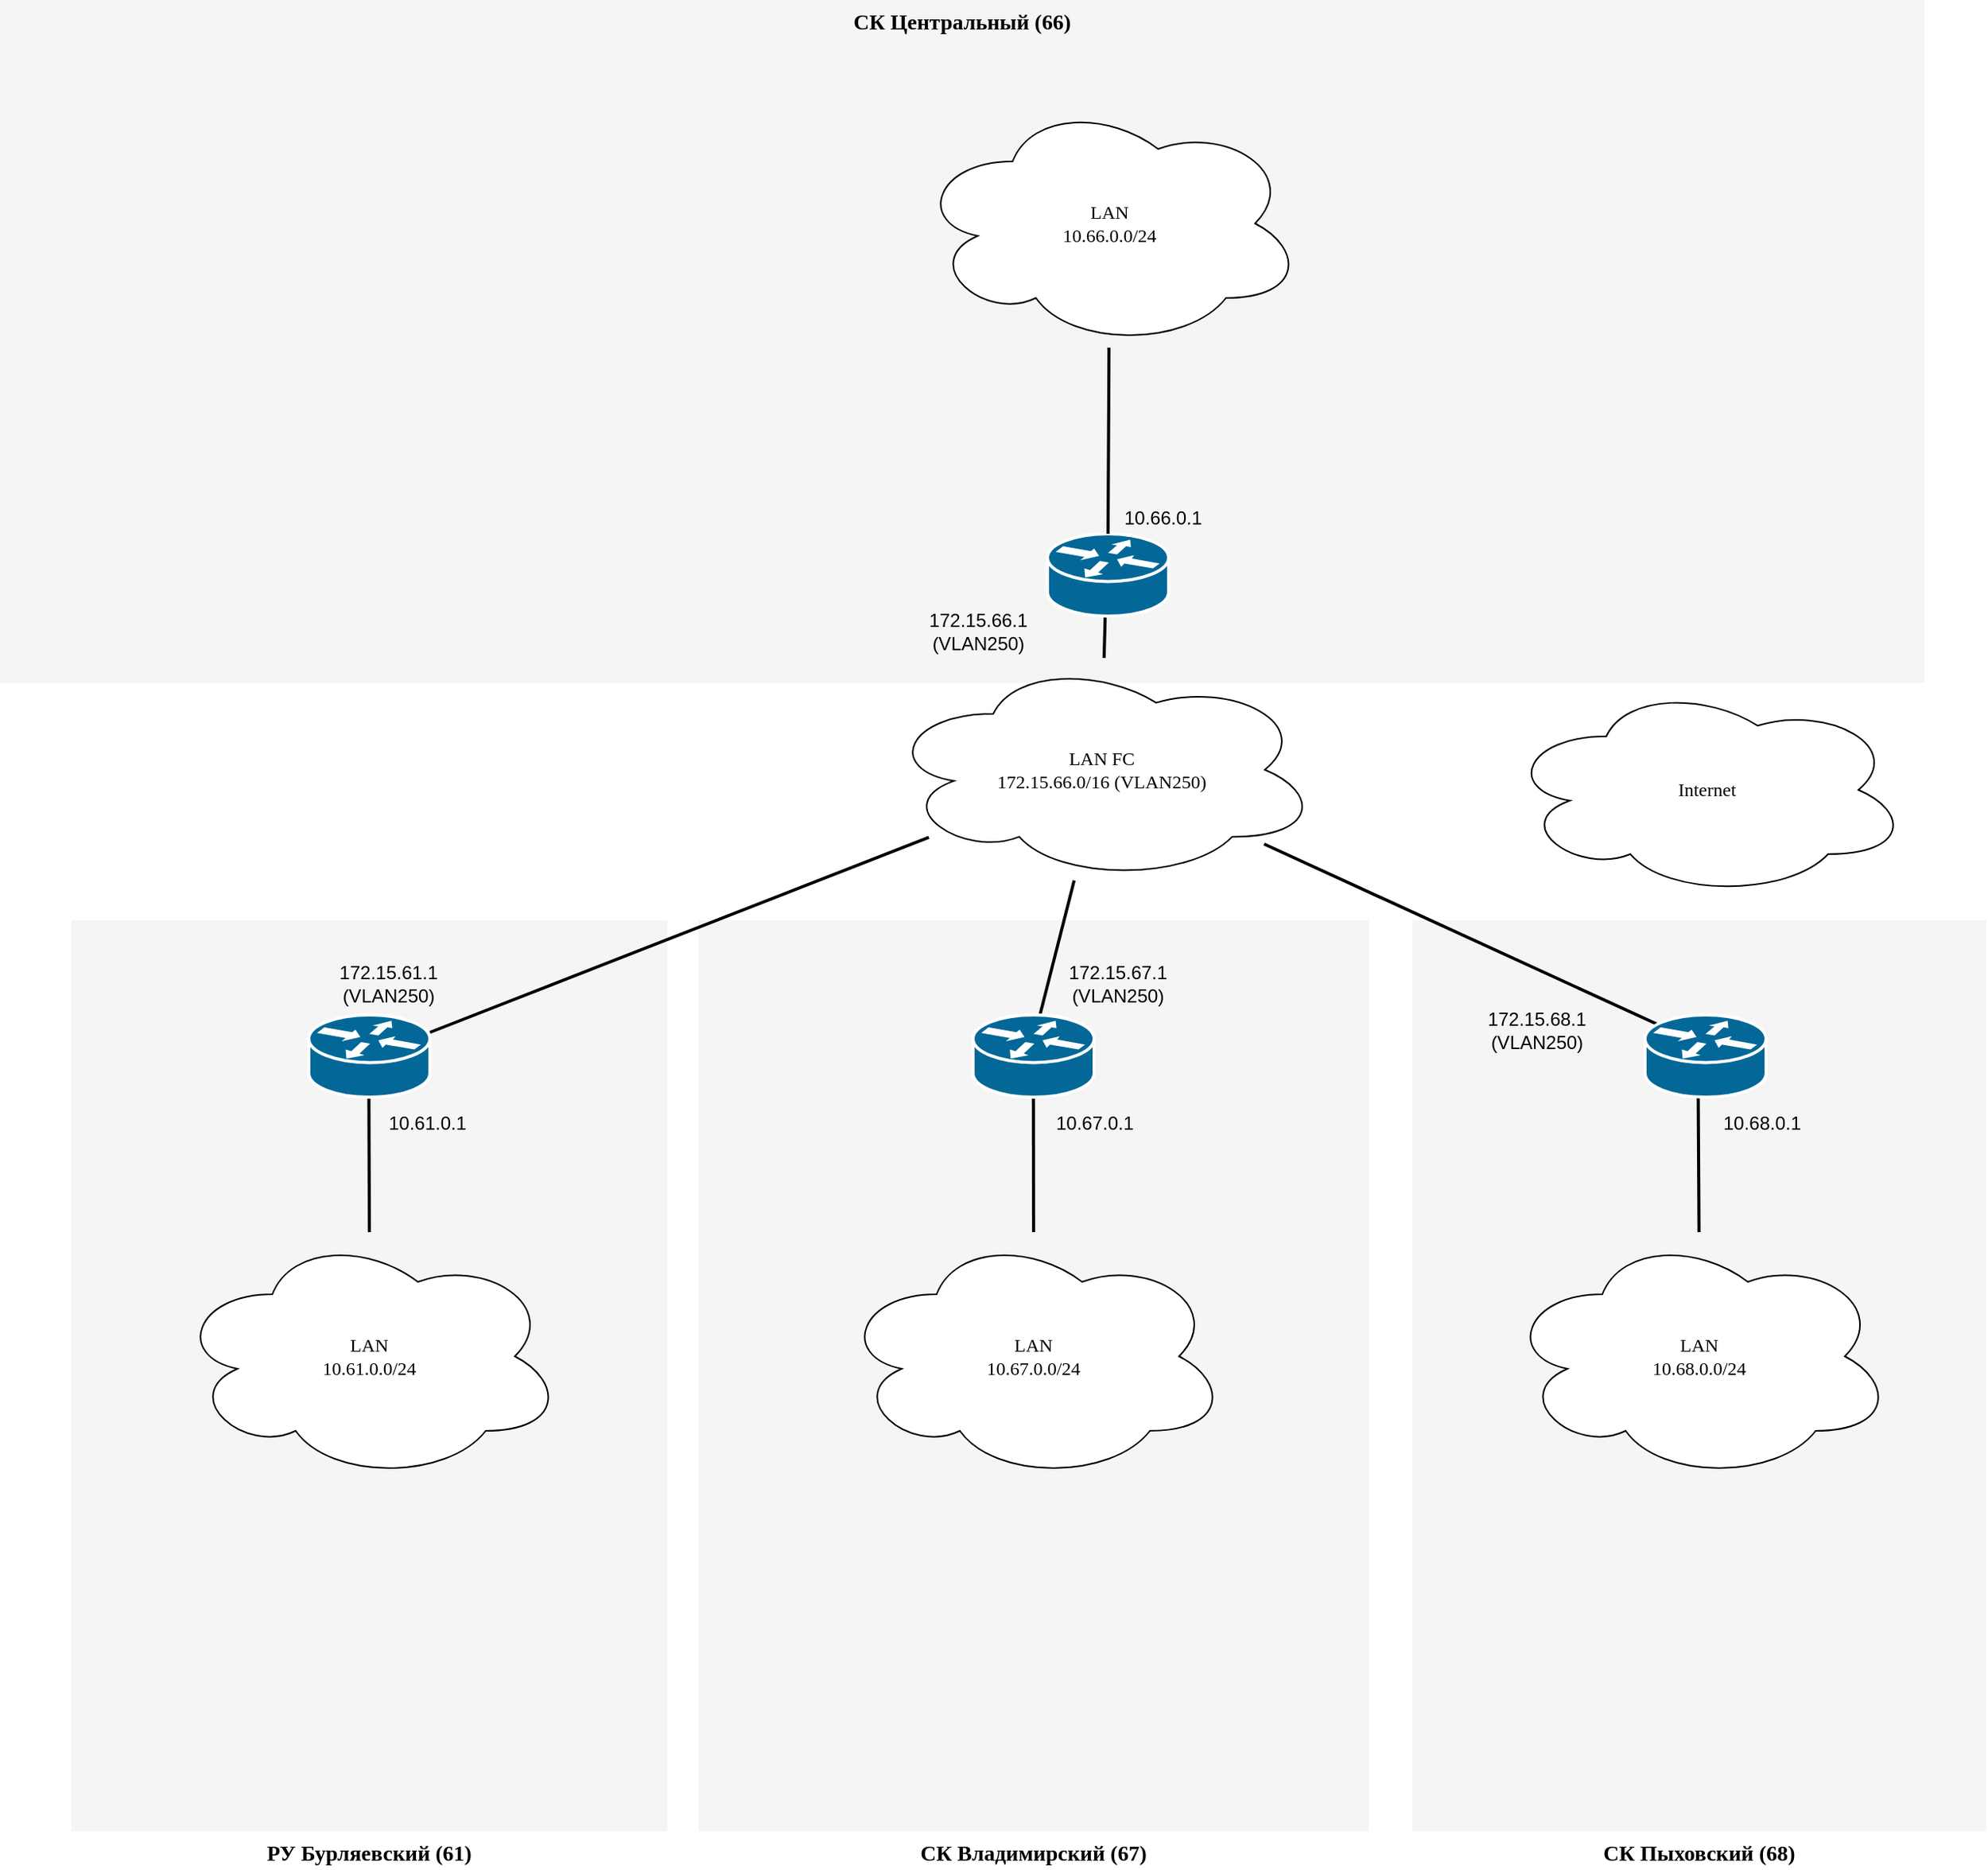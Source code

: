 <mxfile version="15.7.0" type="github">
  <diagram name="Page-1" id="c37626ed-c26b-45fb-9056-f9ebc6bb27b6">
    <mxGraphModel dx="2370" dy="1323" grid="1" gridSize="10" guides="1" tooltips="1" connect="1" arrows="1" fold="1" page="1" pageScale="1" pageWidth="1100" pageHeight="850" background="none" math="0" shadow="0">
      <root>
        <mxCell id="0" />
        <mxCell id="1" parent="0" />
        <mxCell id="1c7a67bf8fd3230f-83" value="СК Центральный (66)" style="whiteSpace=wrap;html=1;rounded=0;shadow=0;comic=0;strokeWidth=1;fontFamily=Verdana;fontSize=14;fillColor=#f5f5f5;strokeColor=none;verticalAlign=top;fontStyle=1" parent="1" vertex="1">
          <mxGeometry x="460" y="246" width="1240" height="440" as="geometry" />
        </mxCell>
        <mxCell id="1c7a67bf8fd3230f-82" value="СК Пыховский (68)" style="whiteSpace=wrap;html=1;rounded=0;shadow=0;comic=0;strokeWidth=1;fontFamily=Verdana;fontSize=14;fillColor=#f5f5f5;strokeColor=none;fontStyle=1;verticalAlign=top;labelPosition=center;verticalLabelPosition=bottom;align=center;" parent="1" vertex="1">
          <mxGeometry x="1370" y="839" width="370" height="587" as="geometry" />
        </mxCell>
        <mxCell id="1c7a67bf8fd3230f-81" value="СК Владимирский (67)" style="whiteSpace=wrap;html=1;rounded=0;shadow=0;comic=0;strokeWidth=1;fontFamily=Verdana;fontSize=14;fillColor=#f5f5f5;strokeColor=none;fontStyle=1;verticalAlign=top;labelPosition=center;verticalLabelPosition=bottom;align=center;" parent="1" vertex="1">
          <mxGeometry x="910" y="839.0" width="432" height="587" as="geometry" />
        </mxCell>
        <mxCell id="1c7a67bf8fd3230f-80" value="РУ Бурляевский (61)" style="whiteSpace=wrap;html=1;rounded=0;shadow=0;comic=0;strokeWidth=1;fontFamily=Verdana;fontSize=14;fillColor=#f5f5f5;strokeColor=none;fontStyle=1;verticalAlign=top;labelPosition=center;verticalLabelPosition=bottom;align=center;" parent="1" vertex="1">
          <mxGeometry x="506" y="839" width="384" height="587" as="geometry" />
        </mxCell>
        <mxCell id="1c7a67bf8fd3230f-15" value="Internet" style="ellipse;shape=cloud;whiteSpace=wrap;html=1;rounded=0;shadow=0;comic=0;strokeWidth=1;fontFamily=Verdana;fontSize=12;" parent="1" vertex="1">
          <mxGeometry x="1430" y="686" width="260" height="138" as="geometry" />
        </mxCell>
        <mxCell id="1c7a67bf8fd3230f-54" style="edgeStyle=none;html=1;labelBackgroundColor=none;startFill=0;endArrow=none;endFill=0;strokeWidth=2;fontFamily=Verdana;fontSize=12;exitX=0.485;exitY=0.506;exitDx=0;exitDy=0;exitPerimeter=0;" parent="1" source="1c7a67bf8fd3230f-47" target="58_N4NvC8-cw4pMC1R1P-5" edge="1">
          <mxGeometry relative="1" as="geometry">
            <mxPoint x="1174" y="696" as="targetPoint" />
          </mxGeometry>
        </mxCell>
        <mxCell id="1c7a67bf8fd3230f-47" value="" style="shape=mxgraph.cisco.routers.router;html=1;dashed=0;fillColor=#036897;strokeColor=#ffffff;strokeWidth=2;verticalLabelPosition=bottom;verticalAlign=top;rounded=0;shadow=0;comic=0;fontFamily=Verdana;fontSize=12;" parent="1" vertex="1">
          <mxGeometry x="1135" y="590" width="78" height="53" as="geometry" />
        </mxCell>
        <mxCell id="58_N4NvC8-cw4pMC1R1P-2" value="LAN&lt;br&gt;10.66.0.0/24" style="ellipse;shape=cloud;whiteSpace=wrap;html=1;rounded=0;shadow=0;comic=0;strokeWidth=1;fontFamily=Verdana;fontSize=12;" vertex="1" parent="1">
          <mxGeometry x="1050" y="310" width="250" height="160" as="geometry" />
        </mxCell>
        <mxCell id="58_N4NvC8-cw4pMC1R1P-3" style="edgeStyle=none;html=1;labelBackgroundColor=none;startFill=0;endArrow=none;endFill=0;strokeWidth=2;fontFamily=Verdana;fontSize=12;entryX=0.5;entryY=0;entryDx=0;entryDy=0;entryPerimeter=0;" edge="1" parent="1" source="58_N4NvC8-cw4pMC1R1P-2" target="1c7a67bf8fd3230f-47">
          <mxGeometry relative="1" as="geometry">
            <mxPoint x="1260" y="500.0" as="sourcePoint" />
            <mxPoint x="1260" y="553" as="targetPoint" />
          </mxGeometry>
        </mxCell>
        <mxCell id="58_N4NvC8-cw4pMC1R1P-4" value="10.66.0.1" style="text;html=1;resizable=0;autosize=1;align=center;verticalAlign=middle;points=[];fillColor=none;strokeColor=none;rounded=0;" vertex="1" parent="1">
          <mxGeometry x="1174" y="570" width="70" height="20" as="geometry" />
        </mxCell>
        <mxCell id="58_N4NvC8-cw4pMC1R1P-5" value="LAN FC&lt;br&gt;172.15.66.0/16 (VLAN250)" style="ellipse;shape=cloud;whiteSpace=wrap;html=1;rounded=0;shadow=0;comic=0;strokeWidth=1;fontFamily=Verdana;fontSize=12;" vertex="1" parent="1">
          <mxGeometry x="1030" y="670" width="280" height="144" as="geometry" />
        </mxCell>
        <mxCell id="58_N4NvC8-cw4pMC1R1P-7" value="172.15.66.1&lt;br&gt;(VLAN250)" style="text;html=1;resizable=0;autosize=1;align=center;verticalAlign=middle;points=[];fillColor=none;strokeColor=none;rounded=0;" vertex="1" parent="1">
          <mxGeometry x="1050" y="638" width="80" height="30" as="geometry" />
        </mxCell>
        <mxCell id="58_N4NvC8-cw4pMC1R1P-14" style="edgeStyle=none;html=1;labelBackgroundColor=none;startFill=0;endArrow=none;endFill=0;strokeWidth=2;fontFamily=Verdana;fontSize=12;exitX=0.497;exitY=0.38;exitDx=0;exitDy=0;exitPerimeter=0;" edge="1" parent="1" source="58_N4NvC8-cw4pMC1R1P-13" target="58_N4NvC8-cw4pMC1R1P-5">
          <mxGeometry relative="1" as="geometry">
            <mxPoint x="1182.83" y="626.818" as="sourcePoint" />
            <mxPoint x="1354.776" y="712.261" as="targetPoint" />
          </mxGeometry>
        </mxCell>
        <mxCell id="58_N4NvC8-cw4pMC1R1P-15" value="172.15.68.1&lt;br&gt;(VLAN250)" style="text;html=1;resizable=0;autosize=1;align=center;verticalAlign=middle;points=[];fillColor=none;strokeColor=none;rounded=0;" vertex="1" parent="1">
          <mxGeometry x="1410" y="895" width="80" height="30" as="geometry" />
        </mxCell>
        <mxCell id="58_N4NvC8-cw4pMC1R1P-16" value="172.15.67.1&lt;br&gt;(VLAN250)" style="text;html=1;resizable=0;autosize=1;align=center;verticalAlign=middle;points=[];fillColor=none;strokeColor=none;rounded=0;" vertex="1" parent="1">
          <mxGeometry x="1140" y="865" width="80" height="30" as="geometry" />
        </mxCell>
        <mxCell id="58_N4NvC8-cw4pMC1R1P-17" value="172.15.61.1&lt;br&gt;(VLAN250)" style="text;html=1;resizable=0;autosize=1;align=center;verticalAlign=middle;points=[];fillColor=none;strokeColor=none;rounded=0;" vertex="1" parent="1">
          <mxGeometry x="670" y="865" width="80" height="30" as="geometry" />
        </mxCell>
        <mxCell id="58_N4NvC8-cw4pMC1R1P-18" style="edgeStyle=none;html=1;labelBackgroundColor=none;startFill=0;endArrow=none;endFill=0;strokeWidth=2;fontFamily=Verdana;fontSize=12;exitX=0.468;exitY=0.491;exitDx=0;exitDy=0;exitPerimeter=0;" edge="1" parent="1" source="58_N4NvC8-cw4pMC1R1P-12" target="58_N4NvC8-cw4pMC1R1P-5">
          <mxGeometry relative="1" as="geometry">
            <mxPoint x="1568.766" y="930.14" as="sourcePoint" />
            <mxPoint x="1284.594" y="799.859" as="targetPoint" />
          </mxGeometry>
        </mxCell>
        <mxCell id="58_N4NvC8-cw4pMC1R1P-19" style="edgeStyle=none;html=1;labelBackgroundColor=none;startFill=0;endArrow=none;endFill=0;strokeWidth=2;fontFamily=Verdana;fontSize=12;" edge="1" parent="1" source="58_N4NvC8-cw4pMC1R1P-11" target="58_N4NvC8-cw4pMC1R1P-5">
          <mxGeometry relative="1" as="geometry">
            <mxPoint x="1578.766" y="940.14" as="sourcePoint" />
            <mxPoint x="1294.594" y="809.859" as="targetPoint" />
          </mxGeometry>
        </mxCell>
        <mxCell id="58_N4NvC8-cw4pMC1R1P-20" value="LAN&lt;br&gt;10.68.0.0/24" style="ellipse;shape=cloud;whiteSpace=wrap;html=1;rounded=0;shadow=0;comic=0;strokeWidth=1;fontFamily=Verdana;fontSize=12;" vertex="1" parent="1">
          <mxGeometry x="1430" y="1040" width="250" height="160" as="geometry" />
        </mxCell>
        <mxCell id="58_N4NvC8-cw4pMC1R1P-21" style="edgeStyle=none;html=1;labelBackgroundColor=none;startFill=0;endArrow=none;endFill=0;strokeWidth=2;fontFamily=Verdana;fontSize=12;entryX=0.437;entryY=0.38;entryDx=0;entryDy=0;entryPerimeter=0;" edge="1" parent="1" source="58_N4NvC8-cw4pMC1R1P-20" target="58_N4NvC8-cw4pMC1R1P-13">
          <mxGeometry relative="1" as="geometry">
            <mxPoint x="1568.766" y="930.14" as="sourcePoint" />
            <mxPoint x="1284.594" y="799.859" as="targetPoint" />
          </mxGeometry>
        </mxCell>
        <mxCell id="58_N4NvC8-cw4pMC1R1P-13" value="" style="shape=mxgraph.cisco.routers.router;html=1;dashed=0;fillColor=#036897;strokeColor=#ffffff;strokeWidth=2;verticalLabelPosition=bottom;verticalAlign=top;rounded=0;shadow=0;comic=0;fontFamily=Verdana;fontSize=12;" vertex="1" parent="1">
          <mxGeometry x="1520" y="900" width="78" height="53" as="geometry" />
        </mxCell>
        <mxCell id="58_N4NvC8-cw4pMC1R1P-22" value="LAN&lt;br&gt;10.67.0.0/24" style="ellipse;shape=cloud;whiteSpace=wrap;html=1;rounded=0;shadow=0;comic=0;strokeWidth=1;fontFamily=Verdana;fontSize=12;" vertex="1" parent="1">
          <mxGeometry x="1001" y="1040" width="250" height="160" as="geometry" />
        </mxCell>
        <mxCell id="58_N4NvC8-cw4pMC1R1P-23" value="LAN&lt;br&gt;10.61.0.0/24" style="ellipse;shape=cloud;whiteSpace=wrap;html=1;rounded=0;shadow=0;comic=0;strokeWidth=1;fontFamily=Verdana;fontSize=12;" vertex="1" parent="1">
          <mxGeometry x="573" y="1040" width="250" height="160" as="geometry" />
        </mxCell>
        <mxCell id="58_N4NvC8-cw4pMC1R1P-24" style="edgeStyle=none;html=1;labelBackgroundColor=none;startFill=0;endArrow=none;endFill=0;strokeWidth=2;fontFamily=Verdana;fontSize=12;entryX=0.498;entryY=0.357;entryDx=0;entryDy=0;entryPerimeter=0;" edge="1" parent="1" source="58_N4NvC8-cw4pMC1R1P-22" target="58_N4NvC8-cw4pMC1R1P-12">
          <mxGeometry relative="1" as="geometry">
            <mxPoint x="1565.0" y="1050" as="sourcePoint" />
            <mxPoint x="1564.086" y="930.14" as="targetPoint" />
          </mxGeometry>
        </mxCell>
        <mxCell id="58_N4NvC8-cw4pMC1R1P-12" value="" style="shape=mxgraph.cisco.routers.router;html=1;dashed=0;fillColor=#036897;strokeColor=#ffffff;strokeWidth=2;verticalLabelPosition=bottom;verticalAlign=top;rounded=0;shadow=0;comic=0;fontFamily=Verdana;fontSize=12;" vertex="1" parent="1">
          <mxGeometry x="1087" y="900" width="78" height="53" as="geometry" />
        </mxCell>
        <mxCell id="58_N4NvC8-cw4pMC1R1P-25" style="edgeStyle=none;html=1;labelBackgroundColor=none;startFill=0;endArrow=none;endFill=0;strokeWidth=2;fontFamily=Verdana;fontSize=12;entryX=0.495;entryY=0.468;entryDx=0;entryDy=0;entryPerimeter=0;" edge="1" parent="1" source="58_N4NvC8-cw4pMC1R1P-23" target="58_N4NvC8-cw4pMC1R1P-11">
          <mxGeometry relative="1" as="geometry">
            <mxPoint x="1575.0" y="1060" as="sourcePoint" />
            <mxPoint x="1574.086" y="940.14" as="targetPoint" />
          </mxGeometry>
        </mxCell>
        <mxCell id="58_N4NvC8-cw4pMC1R1P-11" value="" style="shape=mxgraph.cisco.routers.router;html=1;dashed=0;fillColor=#036897;strokeColor=#ffffff;strokeWidth=2;verticalLabelPosition=bottom;verticalAlign=top;rounded=0;shadow=0;comic=0;fontFamily=Verdana;fontSize=12;" vertex="1" parent="1">
          <mxGeometry x="659" y="900" width="78" height="53" as="geometry" />
        </mxCell>
        <mxCell id="58_N4NvC8-cw4pMC1R1P-26" value="10.68.0.1" style="text;html=1;resizable=0;autosize=1;align=center;verticalAlign=middle;points=[];fillColor=none;strokeColor=none;rounded=0;" vertex="1" parent="1">
          <mxGeometry x="1560" y="960" width="70" height="20" as="geometry" />
        </mxCell>
        <mxCell id="58_N4NvC8-cw4pMC1R1P-27" value="10.67.0.1" style="text;html=1;resizable=0;autosize=1;align=center;verticalAlign=middle;points=[];fillColor=none;strokeColor=none;rounded=0;" vertex="1" parent="1">
          <mxGeometry x="1130" y="960" width="70" height="20" as="geometry" />
        </mxCell>
        <mxCell id="58_N4NvC8-cw4pMC1R1P-28" value="10.61.0.1" style="text;html=1;resizable=0;autosize=1;align=center;verticalAlign=middle;points=[];fillColor=none;strokeColor=none;rounded=0;" vertex="1" parent="1">
          <mxGeometry x="700" y="960" width="70" height="20" as="geometry" />
        </mxCell>
      </root>
    </mxGraphModel>
  </diagram>
</mxfile>
